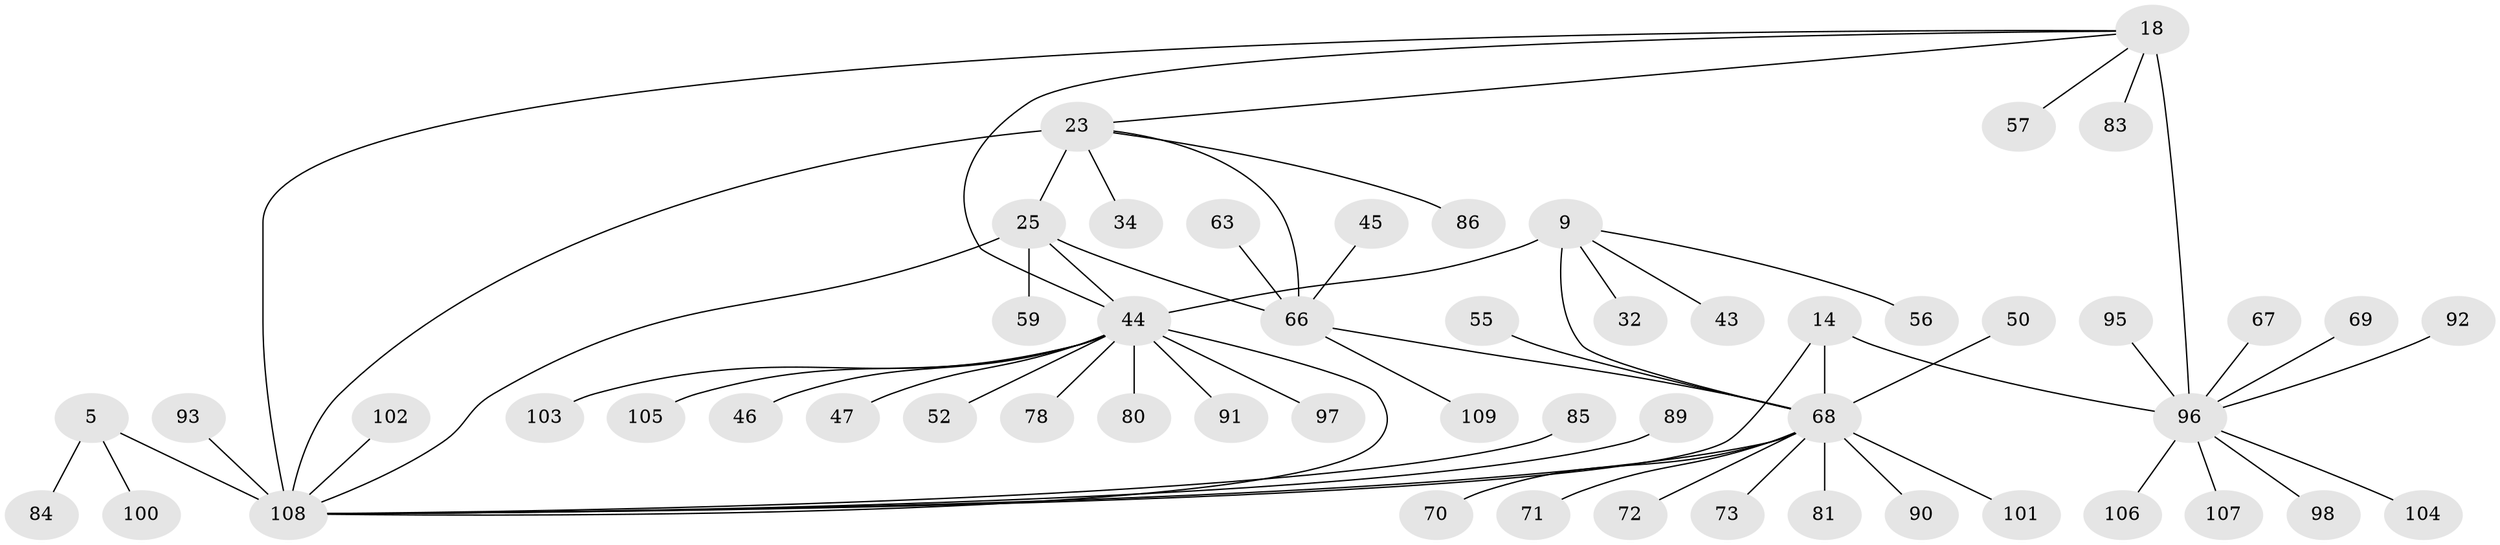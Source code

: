 // original degree distribution, {13: 0.01834862385321101, 8: 0.03669724770642202, 4: 0.03669724770642202, 6: 0.07339449541284404, 11: 0.01834862385321101, 9: 0.027522935779816515, 7: 0.01834862385321101, 10: 0.009174311926605505, 3: 0.01834862385321101, 1: 0.6146788990825688, 2: 0.12844036697247707}
// Generated by graph-tools (version 1.1) at 2025/54/03/09/25 04:54:24]
// undirected, 54 vertices, 62 edges
graph export_dot {
graph [start="1"]
  node [color=gray90,style=filled];
  5 [super="+3"];
  9 [super="+8"];
  14 [super="+11"];
  18 [super="+17"];
  23 [super="+22"];
  25 [super="+24"];
  32;
  34;
  43;
  44 [super="+10+29+35"];
  45;
  46;
  47;
  50;
  52;
  55;
  56;
  57;
  59;
  63;
  66 [super="+21"];
  67;
  68 [super="+15+48"];
  69;
  70;
  71;
  72 [super="+36"];
  73;
  78;
  80;
  81;
  83 [super="+51"];
  84;
  85;
  86 [super="+77"];
  89;
  90 [super="+37"];
  91;
  92 [super="+88"];
  93;
  95;
  96 [super="+64"];
  97;
  98;
  100;
  101 [super="+58"];
  102 [super="+87"];
  103 [super="+53"];
  104;
  105;
  106;
  107;
  108 [super="+99+33+41+60+74+75+76+79+82"];
  109 [super="+65"];
  5 -- 84;
  5 -- 100;
  5 -- 108 [weight=6];
  9 -- 32;
  9 -- 43;
  9 -- 56;
  9 -- 44 [weight=6];
  9 -- 68;
  14 -- 108;
  14 -- 68 [weight=6];
  14 -- 96;
  18 -- 23;
  18 -- 44 [weight=2];
  18 -- 57;
  18 -- 83;
  18 -- 108;
  18 -- 96 [weight=6];
  23 -- 25 [weight=4];
  23 -- 34;
  23 -- 66 [weight=2];
  23 -- 86;
  23 -- 108;
  25 -- 59;
  25 -- 66 [weight=2];
  25 -- 44;
  25 -- 108;
  44 -- 78;
  44 -- 80;
  44 -- 91;
  44 -- 97;
  44 -- 103;
  44 -- 105;
  44 -- 46;
  44 -- 47;
  44 -- 52;
  44 -- 108;
  45 -- 66;
  50 -- 68;
  55 -- 68;
  63 -- 66;
  66 -- 109;
  66 -- 68 [weight=2];
  67 -- 96;
  68 -- 101;
  68 -- 70;
  68 -- 71;
  68 -- 72;
  68 -- 73;
  68 -- 108;
  68 -- 81;
  68 -- 90;
  69 -- 96;
  85 -- 108;
  89 -- 108;
  92 -- 96;
  93 -- 108;
  95 -- 96;
  96 -- 98;
  96 -- 104;
  96 -- 106;
  96 -- 107;
  102 -- 108;
}
